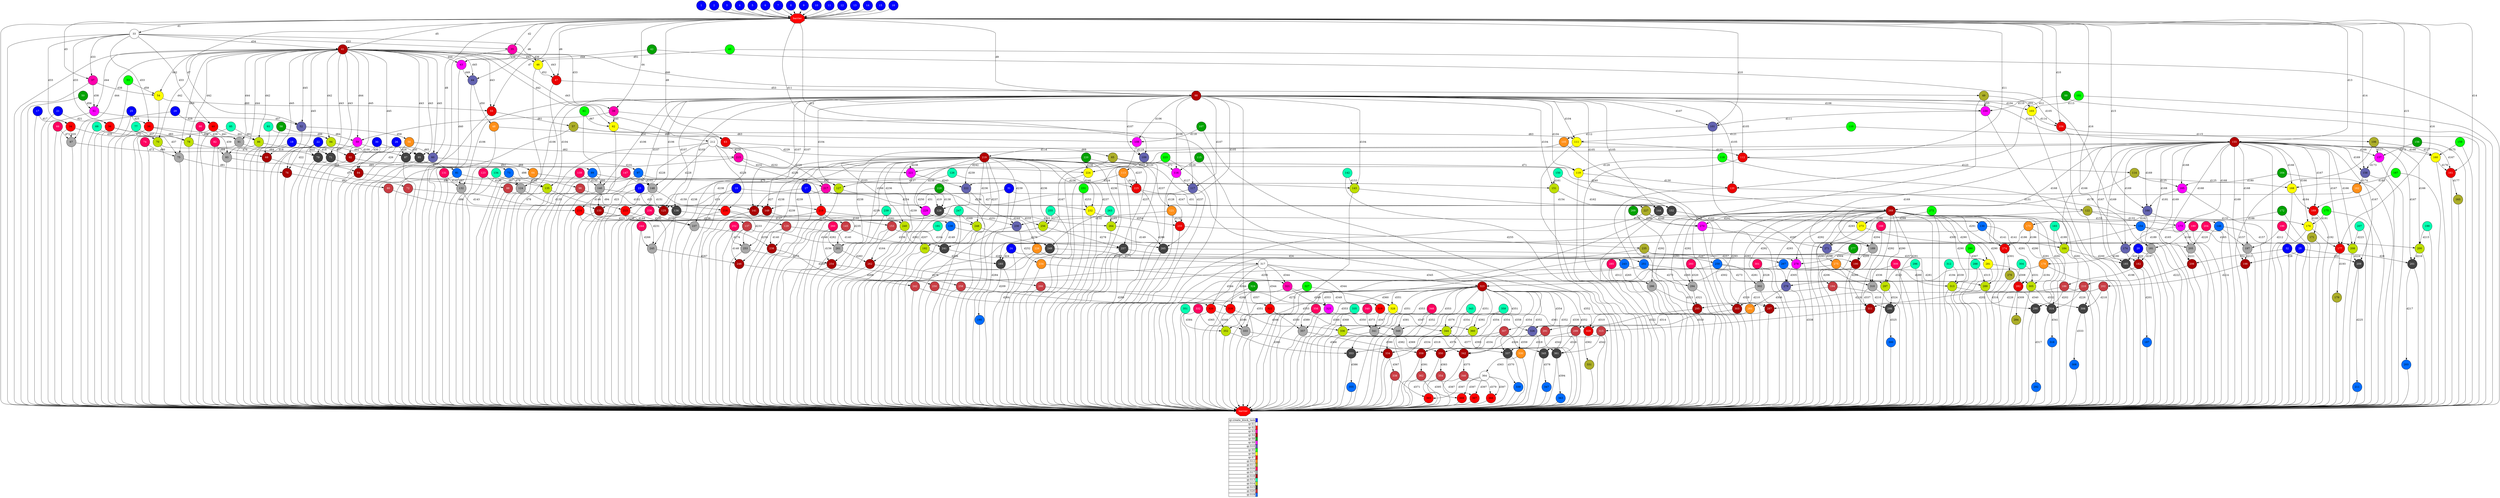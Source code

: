 digraph {
  rankdir=TB;
  labeljust="l";
  subgraph dependence_graph {
    ranksep=0.20;
    node[height=0.75];

1[shape=circle, style=filled fillcolor="#0000ff" fontcolor="#ffffff"];
2[shape=circle, style=filled fillcolor="#0000ff" fontcolor="#ffffff"];
3[shape=circle, style=filled fillcolor="#0000ff" fontcolor="#ffffff"];
4[shape=circle, style=filled fillcolor="#0000ff" fontcolor="#ffffff"];
5[shape=circle, style=filled fillcolor="#0000ff" fontcolor="#ffffff"];
6[shape=circle, style=filled fillcolor="#0000ff" fontcolor="#ffffff"];
7[shape=circle, style=filled fillcolor="#0000ff" fontcolor="#ffffff"];
8[shape=circle, style=filled fillcolor="#0000ff" fontcolor="#ffffff"];
9[shape=circle, style=filled fillcolor="#0000ff" fontcolor="#ffffff"];
10[shape=circle, style=filled fillcolor="#0000ff" fontcolor="#ffffff"];
11[shape=circle, style=filled fillcolor="#0000ff" fontcolor="#ffffff"];
12[shape=circle, style=filled fillcolor="#0000ff" fontcolor="#ffffff"];
13[shape=circle, style=filled fillcolor="#0000ff" fontcolor="#ffffff"];
14[shape=circle, style=filled fillcolor="#0000ff" fontcolor="#ffffff"];
15[shape=circle, style=filled fillcolor="#0000ff" fontcolor="#ffffff"];
16[shape=circle, style=filled fillcolor="#0000ff" fontcolor="#ffffff"];
Synchro1[label="barrier", shape=octagon, style=filled fillcolor="#ff0000" fontcolor="#FFFFFF"];
6 -> Synchro1;
5 -> Synchro1;
9 -> Synchro1;
3 -> Synchro1;
2 -> Synchro1;
1 -> Synchro1;
12 -> Synchro1;
14 -> Synchro1;
16 -> Synchro1;
7 -> Synchro1;
4 -> Synchro1;
8 -> Synchro1;
11 -> Synchro1;
13 -> Synchro1;
10 -> Synchro1;
15 -> Synchro1;
17[shape=circle, style=filled fillcolor="#0000ff" fontcolor="#ffffff"];
18[shape=circle, style=filled fillcolor="#0000ff" fontcolor="#ffffff"];
19[shape=circle, style=filled fillcolor="#0000ff" fontcolor="#ffffff"];
20[shape=circle, style=filled fillcolor="#0000ff" fontcolor="#ffffff"];
21[shape=circle, style=filled fillcolor="#0000ff" fontcolor="#ffffff"];
22[shape=circle, style=filled fillcolor="#0000ff" fontcolor="#ffffff"];
23[shape=circle, style=filled fillcolor="#0000ff" fontcolor="#ffffff"];
24[shape=circle, style=filled fillcolor="#0000ff" fontcolor="#ffffff"];
25[shape=circle, style=filled fillcolor="#0000ff" fontcolor="#ffffff"];
26[shape=circle, style=filled fillcolor="#0000ff" fontcolor="#ffffff"];
27[shape=circle, style=filled fillcolor="#0000ff" fontcolor="#ffffff"];
28[shape=circle, style=filled fillcolor="#0000ff" fontcolor="#ffffff"];
29[shape=circle, style=filled fillcolor="#0000ff" fontcolor="#ffffff"];
30[shape=circle, style=filled fillcolor="#0000ff" fontcolor="#ffffff"];
31[shape=circle, style=filled fillcolor="#0000ff" fontcolor="#ffffff"];
32[shape=circle, style=filled fillcolor="#0000ff" fontcolor="#ffffff"];
33[shape=circle, style=filled fillcolor="#ffffff" fontcolor="#000000"];
Synchro1 -> 33[ label="d1" ];
34[shape=circle, style=filled fillcolor="#ff0000" fontcolor="#000000"];
17 -> 34[ label="d17" ];
33 -> 34[ label="d33" ];
35[shape=circle, style=filled fillcolor="#ff00ae" fontcolor="#000000"];
33 -> 35[ label="d33" ];
Synchro1 -> 35[ label="d2" ];
36[shape=circle, style=filled fillcolor="#ff0000" fontcolor="#000000"];
21 -> 36[ label="d21" ];
33 -> 36[ label="d33" ];
37[shape=circle, style=filled fillcolor="#ff00ae" fontcolor="#000000"];
33 -> 37[ label="d33" ];
Synchro1 -> 37[ label="d3" ];
38[shape=circle, style=filled fillcolor="#ff0000" fontcolor="#000000"];
25 -> 38[ label="d25" ];
33 -> 38[ label="d33" ];
39[shape=circle, style=filled fillcolor="#ff00ae" fontcolor="#000000"];
33 -> 39[ label="d33" ];
Synchro1 -> 39[ label="d4" ];
40[shape=circle, style=filled fillcolor="#ff0000" fontcolor="#000000"];
29 -> 40[ label="d29" ];
33 -> 40[ label="d33" ];
41[shape=circle, style=filled fillcolor="#b30000" fontcolor="#ffffff"];
33 -> 41[ label="d34" ];
Synchro1 -> 41[ label="d5" ];
42[shape=circle, style=filled fillcolor="#00a200" fontcolor="#ffffff"];
43[shape=circle, style=filled fillcolor="#ff00ff" fontcolor="#000000"];
41 -> 43[ label="d44" ];
35 -> 43[ label="d36" ];
42 -> 43[ label="d48" ];
44[shape=circle, style=filled fillcolor="#6464b1" fontcolor="#000000"];
41 -> 44[ label="d45" ];
Synchro1 -> 44[ label="d6" ];
43 -> 44[ label="d49" ];
45[shape=circle, style=filled fillcolor="#00ff00" fontcolor="#000000"];
46[shape=circle, style=filled fillcolor="#ffff00" fontcolor="#000000"];
41 -> 46[ label="d42" ];
35 -> 46[ label="d36" ];
45 -> 46[ label="d51" ];
47[shape=circle, style=filled fillcolor="#eb0000" fontcolor="#ffffff"];
41 -> 47[ label="d43" ];
Synchro1 -> 47[ label="d6" ];
46 -> 47[ label="d52" ];
48[shape=circle, style=filled fillcolor="#ff901a" fontcolor="#ffffff"];
44 -> 48[ label="d50" ];
49[shape=circle, style=filled fillcolor="#acae29" fontcolor="#000000"];
47 -> 49[ label="d53" ];
50[shape=circle, style=filled fillcolor="#00a200" fontcolor="#ffffff"];
51[shape=circle, style=filled fillcolor="#ff00ff" fontcolor="#000000"];
41 -> 51[ label="d44" ];
37 -> 51[ label="d38" ];
50 -> 51[ label="d56" ];
52[shape=circle, style=filled fillcolor="#6464b1" fontcolor="#000000"];
41 -> 52[ label="d45" ];
Synchro1 -> 52[ label="d7" ];
51 -> 52[ label="d57" ];
53[shape=circle, style=filled fillcolor="#00ff00" fontcolor="#000000"];
54[shape=circle, style=filled fillcolor="#ffff00" fontcolor="#000000"];
41 -> 54[ label="d42" ];
37 -> 54[ label="d38" ];
53 -> 54[ label="d59" ];
55[shape=circle, style=filled fillcolor="#eb0000" fontcolor="#ffffff"];
41 -> 55[ label="d43" ];
Synchro1 -> 55[ label="d7" ];
54 -> 55[ label="d60" ];
56[shape=circle, style=filled fillcolor="#ff901a" fontcolor="#ffffff"];
52 -> 56[ label="d58" ];
57[shape=circle, style=filled fillcolor="#acae29" fontcolor="#000000"];
55 -> 57[ label="d61" ];
58[shape=circle, style=filled fillcolor="#00a200" fontcolor="#ffffff"];
59[shape=circle, style=filled fillcolor="#ff00ff" fontcolor="#000000"];
41 -> 59[ label="d44" ];
39 -> 59[ label="d40" ];
58 -> 59[ label="d64" ];
60[shape=circle, style=filled fillcolor="#6464b1" fontcolor="#000000"];
41 -> 60[ label="d45" ];
Synchro1 -> 60[ label="d8" ];
59 -> 60[ label="d65" ];
61[shape=circle, style=filled fillcolor="#00ff00" fontcolor="#000000"];
62[shape=circle, style=filled fillcolor="#ffff00" fontcolor="#000000"];
41 -> 62[ label="d42" ];
39 -> 62[ label="d40" ];
61 -> 62[ label="d67" ];
63[shape=circle, style=filled fillcolor="#eb0000" fontcolor="#ffffff"];
41 -> 63[ label="d43" ];
Synchro1 -> 63[ label="d8" ];
62 -> 63[ label="d68" ];
64[shape=circle, style=filled fillcolor="#ff901a" fontcolor="#ffffff"];
60 -> 64[ label="d66" ];
65[shape=circle, style=filled fillcolor="#acae29" fontcolor="#000000"];
63 -> 65[ label="d69" ];
66[shape=circle, style=filled fillcolor="#ff0060" fontcolor="#ffffff"];
67[shape=circle, style=filled fillcolor="#a9a9a9" fontcolor="#000000"];
34 -> 67[ label="d35" ];
41 -> 67[ label="d44" ];
66 -> 67[ label="d72" ];
68[shape=circle, style=filled fillcolor="#a90000" fontcolor="#ffffff"];
18 -> 68[ label="d18" ];
41 -> 68[ label="d45" ];
67 -> 68[ label="d73" ];
69[shape=circle, style=filled fillcolor="#02ffb1" fontcolor="#000000"];
70[shape=circle, style=filled fillcolor="#c0e000" fontcolor="#000000"];
34 -> 70[ label="d35" ];
41 -> 70[ label="d42" ];
69 -> 70[ label="d75" ];
71[shape=circle, style=filled fillcolor="#424242" fontcolor="#ffffff"];
18 -> 71[ label="d18" ];
41 -> 71[ label="d43" ];
70 -> 71[ label="d76" ];
72[shape=circle, style=filled fillcolor="#c83d44" fontcolor="#ffffff"];
68 -> 72[ label="d74" ];
73[shape=circle, style=filled fillcolor="#006dff" fontcolor="#000000"];
71 -> 73[ label="d77" ];
74[shape=circle, style=filled fillcolor="#ff0060" fontcolor="#ffffff"];
75[shape=circle, style=filled fillcolor="#a9a9a9" fontcolor="#000000"];
36 -> 75[ label="d37" ];
41 -> 75[ label="d44" ];
74 -> 75[ label="d80" ];
76[shape=circle, style=filled fillcolor="#a90000" fontcolor="#ffffff"];
22 -> 76[ label="d22" ];
41 -> 76[ label="d45" ];
75 -> 76[ label="d81" ];
77[shape=circle, style=filled fillcolor="#02ffb1" fontcolor="#000000"];
78[shape=circle, style=filled fillcolor="#c0e000" fontcolor="#000000"];
36 -> 78[ label="d37" ];
41 -> 78[ label="d42" ];
77 -> 78[ label="d83" ];
79[shape=circle, style=filled fillcolor="#424242" fontcolor="#ffffff"];
22 -> 79[ label="d22" ];
41 -> 79[ label="d43" ];
78 -> 79[ label="d84" ];
80[shape=circle, style=filled fillcolor="#c83d44" fontcolor="#ffffff"];
76 -> 80[ label="d82" ];
81[shape=circle, style=filled fillcolor="#006dff" fontcolor="#000000"];
79 -> 81[ label="d85" ];
82[shape=circle, style=filled fillcolor="#ff0060" fontcolor="#ffffff"];
83[shape=circle, style=filled fillcolor="#a9a9a9" fontcolor="#000000"];
38 -> 83[ label="d39" ];
41 -> 83[ label="d44" ];
82 -> 83[ label="d88" ];
84[shape=circle, style=filled fillcolor="#a90000" fontcolor="#ffffff"];
26 -> 84[ label="d26" ];
41 -> 84[ label="d45" ];
83 -> 84[ label="d89" ];
85[shape=circle, style=filled fillcolor="#02ffb1" fontcolor="#000000"];
86[shape=circle, style=filled fillcolor="#c0e000" fontcolor="#000000"];
38 -> 86[ label="d39" ];
41 -> 86[ label="d42" ];
85 -> 86[ label="d91" ];
87[shape=circle, style=filled fillcolor="#424242" fontcolor="#ffffff"];
26 -> 87[ label="d26" ];
41 -> 87[ label="d43" ];
86 -> 87[ label="d92" ];
88[shape=circle, style=filled fillcolor="#c83d44" fontcolor="#ffffff"];
84 -> 88[ label="d90" ];
89[shape=circle, style=filled fillcolor="#006dff" fontcolor="#000000"];
87 -> 89[ label="d93" ];
90[shape=circle, style=filled fillcolor="#ff0060" fontcolor="#ffffff"];
91[shape=circle, style=filled fillcolor="#a9a9a9" fontcolor="#000000"];
40 -> 91[ label="d41" ];
41 -> 91[ label="d44" ];
90 -> 91[ label="d96" ];
92[shape=circle, style=filled fillcolor="#a90000" fontcolor="#ffffff"];
30 -> 92[ label="d30" ];
41 -> 92[ label="d45" ];
91 -> 92[ label="d97" ];
93[shape=circle, style=filled fillcolor="#02ffb1" fontcolor="#000000"];
94[shape=circle, style=filled fillcolor="#c0e000" fontcolor="#000000"];
40 -> 94[ label="d41" ];
41 -> 94[ label="d42" ];
93 -> 94[ label="d99" ];
95[shape=circle, style=filled fillcolor="#424242" fontcolor="#ffffff"];
30 -> 95[ label="d30" ];
41 -> 95[ label="d43" ];
94 -> 95[ label="d100" ];
96[shape=circle, style=filled fillcolor="#c83d44" fontcolor="#ffffff"];
92 -> 96[ label="d98" ];
97[shape=circle, style=filled fillcolor="#006dff" fontcolor="#000000"];
95 -> 97[ label="d101" ];
98[shape=circle, style=filled fillcolor="#b30000" fontcolor="#ffffff"];
41 -> 98[ label="d46" ];
Synchro1 -> 98[ label="d9" ];
99[shape=circle, style=filled fillcolor="#00a200" fontcolor="#ffffff"];
100[shape=circle, style=filled fillcolor="#ff00ff" fontcolor="#000000"];
98 -> 100[ label="d106" ];
49 -> 100[ label="d55" ];
99 -> 100[ label="d110" ];
101[shape=circle, style=filled fillcolor="#6464b1" fontcolor="#000000"];
98 -> 101[ label="d107" ];
Synchro1 -> 101[ label="d10" ];
100 -> 101[ label="d111" ];
102[shape=circle, style=filled fillcolor="#00ff00" fontcolor="#000000"];
103[shape=circle, style=filled fillcolor="#ffff00" fontcolor="#000000"];
98 -> 103[ label="d104" ];
49 -> 103[ label="d55" ];
102 -> 103[ label="d113" ];
104[shape=circle, style=filled fillcolor="#eb0000" fontcolor="#ffffff"];
98 -> 104[ label="d105" ];
Synchro1 -> 104[ label="d10" ];
103 -> 104[ label="d114" ];
105[shape=circle, style=filled fillcolor="#ff901a" fontcolor="#ffffff"];
101 -> 105[ label="d112" ];
106[shape=circle, style=filled fillcolor="#acae29" fontcolor="#000000"];
104 -> 106[ label="d115" ];
107[shape=circle, style=filled fillcolor="#00a200" fontcolor="#ffffff"];
108[shape=circle, style=filled fillcolor="#ff00ff" fontcolor="#000000"];
98 -> 108[ label="d106" ];
57 -> 108[ label="d63" ];
107 -> 108[ label="d118" ];
109[shape=circle, style=filled fillcolor="#6464b1" fontcolor="#000000"];
98 -> 109[ label="d107" ];
Synchro1 -> 109[ label="d11" ];
108 -> 109[ label="d119" ];
110[shape=circle, style=filled fillcolor="#00ff00" fontcolor="#000000"];
111[shape=circle, style=filled fillcolor="#ffff00" fontcolor="#000000"];
98 -> 111[ label="d104" ];
57 -> 111[ label="d63" ];
110 -> 111[ label="d121" ];
112[shape=circle, style=filled fillcolor="#eb0000" fontcolor="#ffffff"];
98 -> 112[ label="d105" ];
Synchro1 -> 112[ label="d11" ];
111 -> 112[ label="d122" ];
113[shape=circle, style=filled fillcolor="#ff901a" fontcolor="#ffffff"];
109 -> 113[ label="d120" ];
114[shape=circle, style=filled fillcolor="#acae29" fontcolor="#000000"];
112 -> 114[ label="d123" ];
115[shape=circle, style=filled fillcolor="#00a200" fontcolor="#ffffff"];
116[shape=circle, style=filled fillcolor="#ff00ff" fontcolor="#000000"];
98 -> 116[ label="d106" ];
65 -> 116[ label="d71" ];
115 -> 116[ label="d126" ];
117[shape=circle, style=filled fillcolor="#6464b1" fontcolor="#000000"];
98 -> 117[ label="d107" ];
Synchro1 -> 117[ label="d12" ];
116 -> 117[ label="d127" ];
118[shape=circle, style=filled fillcolor="#00ff00" fontcolor="#000000"];
119[shape=circle, style=filled fillcolor="#ffff00" fontcolor="#000000"];
98 -> 119[ label="d104" ];
65 -> 119[ label="d71" ];
118 -> 119[ label="d129" ];
120[shape=circle, style=filled fillcolor="#eb0000" fontcolor="#ffffff"];
98 -> 120[ label="d105" ];
Synchro1 -> 120[ label="d12" ];
119 -> 120[ label="d130" ];
121[shape=circle, style=filled fillcolor="#ff901a" fontcolor="#ffffff"];
117 -> 121[ label="d128" ];
122[shape=circle, style=filled fillcolor="#acae29" fontcolor="#000000"];
120 -> 122[ label="d131" ];
123[shape=circle, style=filled fillcolor="#ff0060" fontcolor="#ffffff"];
124[shape=circle, style=filled fillcolor="#a9a9a9" fontcolor="#000000"];
73 -> 124[ label="d79" ];
98 -> 124[ label="d106" ];
123 -> 124[ label="d134" ];
125[shape=circle, style=filled fillcolor="#a90000" fontcolor="#ffffff"];
19 -> 125[ label="d19" ];
98 -> 125[ label="d107" ];
124 -> 125[ label="d135" ];
126[shape=circle, style=filled fillcolor="#02ffb1" fontcolor="#000000"];
127[shape=circle, style=filled fillcolor="#c0e000" fontcolor="#000000"];
73 -> 127[ label="d79" ];
98 -> 127[ label="d104" ];
126 -> 127[ label="d137" ];
128[shape=circle, style=filled fillcolor="#424242" fontcolor="#ffffff"];
19 -> 128[ label="d19" ];
98 -> 128[ label="d105" ];
127 -> 128[ label="d138" ];
129[shape=circle, style=filled fillcolor="#c83d44" fontcolor="#ffffff"];
125 -> 129[ label="d136" ];
130[shape=circle, style=filled fillcolor="#006dff" fontcolor="#000000"];
128 -> 130[ label="d139" ];
131[shape=circle, style=filled fillcolor="#ff0060" fontcolor="#ffffff"];
132[shape=circle, style=filled fillcolor="#a9a9a9" fontcolor="#000000"];
81 -> 132[ label="d87" ];
98 -> 132[ label="d106" ];
131 -> 132[ label="d142" ];
133[shape=circle, style=filled fillcolor="#a90000" fontcolor="#ffffff"];
23 -> 133[ label="d23" ];
98 -> 133[ label="d107" ];
132 -> 133[ label="d143" ];
134[shape=circle, style=filled fillcolor="#02ffb1" fontcolor="#000000"];
135[shape=circle, style=filled fillcolor="#c0e000" fontcolor="#000000"];
81 -> 135[ label="d87" ];
98 -> 135[ label="d104" ];
134 -> 135[ label="d145" ];
136[shape=circle, style=filled fillcolor="#424242" fontcolor="#ffffff"];
23 -> 136[ label="d23" ];
98 -> 136[ label="d105" ];
135 -> 136[ label="d146" ];
137[shape=circle, style=filled fillcolor="#c83d44" fontcolor="#ffffff"];
133 -> 137[ label="d144" ];
138[shape=circle, style=filled fillcolor="#006dff" fontcolor="#000000"];
136 -> 138[ label="d147" ];
139[shape=circle, style=filled fillcolor="#ff0060" fontcolor="#ffffff"];
140[shape=circle, style=filled fillcolor="#a9a9a9" fontcolor="#000000"];
89 -> 140[ label="d95" ];
98 -> 140[ label="d106" ];
139 -> 140[ label="d150" ];
141[shape=circle, style=filled fillcolor="#a90000" fontcolor="#ffffff"];
27 -> 141[ label="d27" ];
98 -> 141[ label="d107" ];
140 -> 141[ label="d151" ];
142[shape=circle, style=filled fillcolor="#02ffb1" fontcolor="#000000"];
143[shape=circle, style=filled fillcolor="#c0e000" fontcolor="#000000"];
89 -> 143[ label="d95" ];
98 -> 143[ label="d104" ];
142 -> 143[ label="d153" ];
144[shape=circle, style=filled fillcolor="#424242" fontcolor="#ffffff"];
27 -> 144[ label="d27" ];
98 -> 144[ label="d105" ];
143 -> 144[ label="d154" ];
145[shape=circle, style=filled fillcolor="#c83d44" fontcolor="#ffffff"];
141 -> 145[ label="d152" ];
146[shape=circle, style=filled fillcolor="#006dff" fontcolor="#000000"];
144 -> 146[ label="d155" ];
147[shape=circle, style=filled fillcolor="#ff0060" fontcolor="#ffffff"];
148[shape=circle, style=filled fillcolor="#a9a9a9" fontcolor="#000000"];
97 -> 148[ label="d103" ];
98 -> 148[ label="d106" ];
147 -> 148[ label="d158" ];
149[shape=circle, style=filled fillcolor="#a90000" fontcolor="#ffffff"];
31 -> 149[ label="d31" ];
98 -> 149[ label="d107" ];
148 -> 149[ label="d159" ];
150[shape=circle, style=filled fillcolor="#02ffb1" fontcolor="#000000"];
151[shape=circle, style=filled fillcolor="#c0e000" fontcolor="#000000"];
97 -> 151[ label="d103" ];
98 -> 151[ label="d104" ];
150 -> 151[ label="d161" ];
152[shape=circle, style=filled fillcolor="#424242" fontcolor="#ffffff"];
31 -> 152[ label="d31" ];
98 -> 152[ label="d105" ];
151 -> 152[ label="d162" ];
153[shape=circle, style=filled fillcolor="#c83d44" fontcolor="#ffffff"];
149 -> 153[ label="d160" ];
154[shape=circle, style=filled fillcolor="#006dff" fontcolor="#000000"];
152 -> 154[ label="d163" ];
155[shape=circle, style=filled fillcolor="#b30000" fontcolor="#ffffff"];
98 -> 155[ label="d108" ];
Synchro1 -> 155[ label="d13" ];
156[shape=circle, style=filled fillcolor="#00a200" fontcolor="#ffffff"];
157[shape=circle, style=filled fillcolor="#ff00ff" fontcolor="#000000"];
155 -> 157[ label="d168" ];
106 -> 157[ label="d117" ];
156 -> 157[ label="d172" ];
158[shape=circle, style=filled fillcolor="#6464b1" fontcolor="#000000"];
155 -> 158[ label="d169" ];
Synchro1 -> 158[ label="d14" ];
157 -> 158[ label="d173" ];
159[shape=circle, style=filled fillcolor="#00ff00" fontcolor="#000000"];
160[shape=circle, style=filled fillcolor="#ffff00" fontcolor="#000000"];
155 -> 160[ label="d166" ];
106 -> 160[ label="d117" ];
159 -> 160[ label="d175" ];
161[shape=circle, style=filled fillcolor="#eb0000" fontcolor="#ffffff"];
155 -> 161[ label="d167" ];
Synchro1 -> 161[ label="d14" ];
160 -> 161[ label="d176" ];
162[shape=circle, style=filled fillcolor="#ff901a" fontcolor="#ffffff"];
158 -> 162[ label="d174" ];
163[shape=circle, style=filled fillcolor="#acae29" fontcolor="#000000"];
161 -> 163[ label="d177" ];
164[shape=circle, style=filled fillcolor="#00a200" fontcolor="#ffffff"];
165[shape=circle, style=filled fillcolor="#ff00ff" fontcolor="#000000"];
155 -> 165[ label="d168" ];
114 -> 165[ label="d125" ];
164 -> 165[ label="d180" ];
166[shape=circle, style=filled fillcolor="#6464b1" fontcolor="#000000"];
155 -> 166[ label="d169" ];
Synchro1 -> 166[ label="d15" ];
165 -> 166[ label="d181" ];
167[shape=circle, style=filled fillcolor="#00ff00" fontcolor="#000000"];
168[shape=circle, style=filled fillcolor="#ffff00" fontcolor="#000000"];
155 -> 168[ label="d166" ];
114 -> 168[ label="d125" ];
167 -> 168[ label="d183" ];
169[shape=circle, style=filled fillcolor="#eb0000" fontcolor="#ffffff"];
155 -> 169[ label="d167" ];
Synchro1 -> 169[ label="d15" ];
168 -> 169[ label="d184" ];
170[shape=circle, style=filled fillcolor="#ff901a" fontcolor="#ffffff"];
166 -> 170[ label="d182" ];
171[shape=circle, style=filled fillcolor="#acae29" fontcolor="#000000"];
169 -> 171[ label="d185" ];
172[shape=circle, style=filled fillcolor="#00a200" fontcolor="#ffffff"];
173[shape=circle, style=filled fillcolor="#ff00ff" fontcolor="#000000"];
155 -> 173[ label="d168" ];
122 -> 173[ label="d133" ];
172 -> 173[ label="d188" ];
174[shape=circle, style=filled fillcolor="#6464b1" fontcolor="#000000"];
155 -> 174[ label="d169" ];
Synchro1 -> 174[ label="d16" ];
173 -> 174[ label="d189" ];
175[shape=circle, style=filled fillcolor="#00ff00" fontcolor="#000000"];
176[shape=circle, style=filled fillcolor="#ffff00" fontcolor="#000000"];
155 -> 176[ label="d166" ];
122 -> 176[ label="d133" ];
175 -> 176[ label="d191" ];
177[shape=circle, style=filled fillcolor="#eb0000" fontcolor="#ffffff"];
155 -> 177[ label="d167" ];
Synchro1 -> 177[ label="d16" ];
176 -> 177[ label="d192" ];
178[shape=circle, style=filled fillcolor="#ff901a" fontcolor="#ffffff"];
174 -> 178[ label="d190" ];
179[shape=circle, style=filled fillcolor="#acae29" fontcolor="#000000"];
177 -> 179[ label="d193" ];
180[shape=circle, style=filled fillcolor="#ff0060" fontcolor="#ffffff"];
181[shape=circle, style=filled fillcolor="#a9a9a9" fontcolor="#000000"];
130 -> 181[ label="d141" ];
155 -> 181[ label="d168" ];
180 -> 181[ label="d196" ];
182[shape=circle, style=filled fillcolor="#a90000" fontcolor="#ffffff"];
20 -> 182[ label="d20" ];
155 -> 182[ label="d169" ];
181 -> 182[ label="d197" ];
183[shape=circle, style=filled fillcolor="#02ffb1" fontcolor="#000000"];
184[shape=circle, style=filled fillcolor="#c0e000" fontcolor="#000000"];
130 -> 184[ label="d141" ];
155 -> 184[ label="d166" ];
183 -> 184[ label="d199" ];
185[shape=circle, style=filled fillcolor="#424242" fontcolor="#ffffff"];
20 -> 185[ label="d20" ];
155 -> 185[ label="d167" ];
184 -> 185[ label="d200" ];
186[shape=circle, style=filled fillcolor="#c83d44" fontcolor="#ffffff"];
182 -> 186[ label="d198" ];
187[shape=circle, style=filled fillcolor="#006dff" fontcolor="#000000"];
185 -> 187[ label="d201" ];
188[shape=circle, style=filled fillcolor="#ff0060" fontcolor="#ffffff"];
189[shape=circle, style=filled fillcolor="#a9a9a9" fontcolor="#000000"];
138 -> 189[ label="d149" ];
155 -> 189[ label="d168" ];
188 -> 189[ label="d204" ];
190[shape=circle, style=filled fillcolor="#a90000" fontcolor="#ffffff"];
24 -> 190[ label="d24" ];
155 -> 190[ label="d169" ];
189 -> 190[ label="d205" ];
191[shape=circle, style=filled fillcolor="#02ffb1" fontcolor="#000000"];
192[shape=circle, style=filled fillcolor="#c0e000" fontcolor="#000000"];
138 -> 192[ label="d149" ];
155 -> 192[ label="d166" ];
191 -> 192[ label="d207" ];
193[shape=circle, style=filled fillcolor="#424242" fontcolor="#ffffff"];
24 -> 193[ label="d24" ];
155 -> 193[ label="d167" ];
192 -> 193[ label="d208" ];
194[shape=circle, style=filled fillcolor="#c83d44" fontcolor="#ffffff"];
190 -> 194[ label="d206" ];
195[shape=circle, style=filled fillcolor="#006dff" fontcolor="#000000"];
193 -> 195[ label="d209" ];
196[shape=circle, style=filled fillcolor="#ff0060" fontcolor="#ffffff"];
197[shape=circle, style=filled fillcolor="#a9a9a9" fontcolor="#000000"];
146 -> 197[ label="d157" ];
155 -> 197[ label="d168" ];
196 -> 197[ label="d212" ];
198[shape=circle, style=filled fillcolor="#a90000" fontcolor="#ffffff"];
28 -> 198[ label="d28" ];
155 -> 198[ label="d169" ];
197 -> 198[ label="d213" ];
199[shape=circle, style=filled fillcolor="#02ffb1" fontcolor="#000000"];
200[shape=circle, style=filled fillcolor="#c0e000" fontcolor="#000000"];
146 -> 200[ label="d157" ];
155 -> 200[ label="d166" ];
199 -> 200[ label="d215" ];
201[shape=circle, style=filled fillcolor="#424242" fontcolor="#ffffff"];
28 -> 201[ label="d28" ];
155 -> 201[ label="d167" ];
200 -> 201[ label="d216" ];
202[shape=circle, style=filled fillcolor="#c83d44" fontcolor="#ffffff"];
198 -> 202[ label="d214" ];
203[shape=circle, style=filled fillcolor="#006dff" fontcolor="#000000"];
201 -> 203[ label="d217" ];
204[shape=circle, style=filled fillcolor="#ff0060" fontcolor="#ffffff"];
205[shape=circle, style=filled fillcolor="#a9a9a9" fontcolor="#000000"];
154 -> 205[ label="d165" ];
155 -> 205[ label="d168" ];
204 -> 205[ label="d220" ];
206[shape=circle, style=filled fillcolor="#a90000" fontcolor="#ffffff"];
32 -> 206[ label="d32" ];
155 -> 206[ label="d169" ];
205 -> 206[ label="d221" ];
207[shape=circle, style=filled fillcolor="#02ffb1" fontcolor="#000000"];
208[shape=circle, style=filled fillcolor="#c0e000" fontcolor="#000000"];
154 -> 208[ label="d165" ];
155 -> 208[ label="d166" ];
207 -> 208[ label="d223" ];
209[shape=circle, style=filled fillcolor="#424242" fontcolor="#ffffff"];
32 -> 209[ label="d32" ];
155 -> 209[ label="d167" ];
208 -> 209[ label="d224" ];
210[shape=circle, style=filled fillcolor="#c83d44" fontcolor="#ffffff"];
206 -> 210[ label="d222" ];
211[shape=circle, style=filled fillcolor="#006dff" fontcolor="#000000"];
209 -> 211[ label="d225" ];
212[shape=circle, style=filled fillcolor="#ffffff" fontcolor="#000000"];
48 -> 212[ label="d54" ];
213[shape=circle, style=filled fillcolor="#ff0000" fontcolor="#000000"];
72 -> 213[ label="d78" ];
212 -> 213[ label="d228" ];
214[shape=circle, style=filled fillcolor="#ff0000" fontcolor="#000000"];
80 -> 214[ label="d86" ];
212 -> 214[ label="d228" ];
215[shape=circle, style=filled fillcolor="#ff00ae" fontcolor="#000000"];
212 -> 215[ label="d228" ];
56 -> 215[ label="d62" ];
216[shape=circle, style=filled fillcolor="#ff0000" fontcolor="#000000"];
88 -> 216[ label="d94" ];
212 -> 216[ label="d228" ];
217[shape=circle, style=filled fillcolor="#ff00ae" fontcolor="#000000"];
212 -> 217[ label="d228" ];
64 -> 217[ label="d70" ];
218[shape=circle, style=filled fillcolor="#ff0000" fontcolor="#000000"];
96 -> 218[ label="d102" ];
212 -> 218[ label="d228" ];
219[shape=circle, style=filled fillcolor="#b30000" fontcolor="#ffffff"];
212 -> 219[ label="d229" ];
105 -> 219[ label="d116" ];
220[shape=circle, style=filled fillcolor="#00a200" fontcolor="#ffffff"];
221[shape=circle, style=filled fillcolor="#ff00ff" fontcolor="#000000"];
219 -> 221[ label="d238" ];
215 -> 221[ label="d232" ];
220 -> 221[ label="d242" ];
222[shape=circle, style=filled fillcolor="#6464b1" fontcolor="#000000"];
219 -> 222[ label="d239" ];
113 -> 222[ label="d124" ];
221 -> 222[ label="d243" ];
223[shape=circle, style=filled fillcolor="#00ff00" fontcolor="#000000"];
224[shape=circle, style=filled fillcolor="#ffff00" fontcolor="#000000"];
219 -> 224[ label="d236" ];
215 -> 224[ label="d232" ];
223 -> 224[ label="d245" ];
225[shape=circle, style=filled fillcolor="#eb0000" fontcolor="#ffffff"];
219 -> 225[ label="d237" ];
113 -> 225[ label="d124" ];
224 -> 225[ label="d246" ];
226[shape=circle, style=filled fillcolor="#ff901a" fontcolor="#ffffff"];
222 -> 226[ label="d244" ];
227[shape=circle, style=filled fillcolor="#acae29" fontcolor="#000000"];
225 -> 227[ label="d247" ];
228[shape=circle, style=filled fillcolor="#00a200" fontcolor="#ffffff"];
229[shape=circle, style=filled fillcolor="#ff00ff" fontcolor="#000000"];
219 -> 229[ label="d238" ];
217 -> 229[ label="d234" ];
228 -> 229[ label="d250" ];
230[shape=circle, style=filled fillcolor="#6464b1" fontcolor="#000000"];
219 -> 230[ label="d239" ];
121 -> 230[ label="d132" ];
229 -> 230[ label="d251" ];
231[shape=circle, style=filled fillcolor="#00ff00" fontcolor="#000000"];
232[shape=circle, style=filled fillcolor="#ffff00" fontcolor="#000000"];
219 -> 232[ label="d236" ];
217 -> 232[ label="d234" ];
231 -> 232[ label="d253" ];
233[shape=circle, style=filled fillcolor="#eb0000" fontcolor="#ffffff"];
219 -> 233[ label="d237" ];
121 -> 233[ label="d132" ];
232 -> 233[ label="d254" ];
234[shape=circle, style=filled fillcolor="#ff901a" fontcolor="#ffffff"];
230 -> 234[ label="d252" ];
235[shape=circle, style=filled fillcolor="#acae29" fontcolor="#000000"];
233 -> 235[ label="d255" ];
236[shape=circle, style=filled fillcolor="#ff0060" fontcolor="#ffffff"];
237[shape=circle, style=filled fillcolor="#a9a9a9" fontcolor="#000000"];
213 -> 237[ label="d230" ];
219 -> 237[ label="d238" ];
236 -> 237[ label="d258" ];
238[shape=circle, style=filled fillcolor="#a90000" fontcolor="#ffffff"];
129 -> 238[ label="d140" ];
219 -> 238[ label="d239" ];
237 -> 238[ label="d259" ];
239[shape=circle, style=filled fillcolor="#02ffb1" fontcolor="#000000"];
240[shape=circle, style=filled fillcolor="#c0e000" fontcolor="#000000"];
213 -> 240[ label="d230" ];
219 -> 240[ label="d236" ];
239 -> 240[ label="d261" ];
241[shape=circle, style=filled fillcolor="#424242" fontcolor="#ffffff"];
129 -> 241[ label="d140" ];
219 -> 241[ label="d237" ];
240 -> 241[ label="d262" ];
242[shape=circle, style=filled fillcolor="#c83d44" fontcolor="#ffffff"];
238 -> 242[ label="d260" ];
243[shape=circle, style=filled fillcolor="#006dff" fontcolor="#000000"];
241 -> 243[ label="d263" ];
244[shape=circle, style=filled fillcolor="#ff0060" fontcolor="#ffffff"];
245[shape=circle, style=filled fillcolor="#a9a9a9" fontcolor="#000000"];
214 -> 245[ label="d231" ];
219 -> 245[ label="d238" ];
244 -> 245[ label="d266" ];
246[shape=circle, style=filled fillcolor="#a90000" fontcolor="#ffffff"];
137 -> 246[ label="d148" ];
219 -> 246[ label="d239" ];
245 -> 246[ label="d267" ];
247[shape=circle, style=filled fillcolor="#02ffb1" fontcolor="#000000"];
248[shape=circle, style=filled fillcolor="#c0e000" fontcolor="#000000"];
214 -> 248[ label="d231" ];
219 -> 248[ label="d236" ];
247 -> 248[ label="d269" ];
249[shape=circle, style=filled fillcolor="#424242" fontcolor="#ffffff"];
137 -> 249[ label="d148" ];
219 -> 249[ label="d237" ];
248 -> 249[ label="d270" ];
250[shape=circle, style=filled fillcolor="#c83d44" fontcolor="#ffffff"];
246 -> 250[ label="d268" ];
251[shape=circle, style=filled fillcolor="#006dff" fontcolor="#000000"];
249 -> 251[ label="d271" ];
252[shape=circle, style=filled fillcolor="#ff0060" fontcolor="#ffffff"];
253[shape=circle, style=filled fillcolor="#a9a9a9" fontcolor="#000000"];
216 -> 253[ label="d233" ];
219 -> 253[ label="d238" ];
252 -> 253[ label="d274" ];
254[shape=circle, style=filled fillcolor="#a90000" fontcolor="#ffffff"];
145 -> 254[ label="d156" ];
219 -> 254[ label="d239" ];
253 -> 254[ label="d275" ];
255[shape=circle, style=filled fillcolor="#02ffb1" fontcolor="#000000"];
256[shape=circle, style=filled fillcolor="#c0e000" fontcolor="#000000"];
216 -> 256[ label="d233" ];
219 -> 256[ label="d236" ];
255 -> 256[ label="d277" ];
257[shape=circle, style=filled fillcolor="#424242" fontcolor="#ffffff"];
145 -> 257[ label="d156" ];
219 -> 257[ label="d237" ];
256 -> 257[ label="d278" ];
258[shape=circle, style=filled fillcolor="#c83d44" fontcolor="#ffffff"];
254 -> 258[ label="d276" ];
259[shape=circle, style=filled fillcolor="#006dff" fontcolor="#000000"];
257 -> 259[ label="d279" ];
260[shape=circle, style=filled fillcolor="#ff0060" fontcolor="#ffffff"];
261[shape=circle, style=filled fillcolor="#a9a9a9" fontcolor="#000000"];
218 -> 261[ label="d235" ];
219 -> 261[ label="d238" ];
260 -> 261[ label="d282" ];
262[shape=circle, style=filled fillcolor="#a90000" fontcolor="#ffffff"];
153 -> 262[ label="d164" ];
219 -> 262[ label="d239" ];
261 -> 262[ label="d283" ];
263[shape=circle, style=filled fillcolor="#02ffb1" fontcolor="#000000"];
264[shape=circle, style=filled fillcolor="#c0e000" fontcolor="#000000"];
218 -> 264[ label="d235" ];
219 -> 264[ label="d236" ];
263 -> 264[ label="d285" ];
265[shape=circle, style=filled fillcolor="#424242" fontcolor="#ffffff"];
153 -> 265[ label="d164" ];
219 -> 265[ label="d237" ];
264 -> 265[ label="d286" ];
266[shape=circle, style=filled fillcolor="#c83d44" fontcolor="#ffffff"];
262 -> 266[ label="d284" ];
267[shape=circle, style=filled fillcolor="#006dff" fontcolor="#000000"];
265 -> 267[ label="d287" ];
268[shape=circle, style=filled fillcolor="#b30000" fontcolor="#ffffff"];
219 -> 268[ label="d240" ];
162 -> 268[ label="d178" ];
269[shape=circle, style=filled fillcolor="#00a200" fontcolor="#ffffff"];
270[shape=circle, style=filled fillcolor="#ff00ff" fontcolor="#000000"];
268 -> 270[ label="d292" ];
227 -> 270[ label="d249" ];
269 -> 270[ label="d296" ];
271[shape=circle, style=filled fillcolor="#6464b1" fontcolor="#000000"];
268 -> 271[ label="d293" ];
170 -> 271[ label="d186" ];
270 -> 271[ label="d297" ];
272[shape=circle, style=filled fillcolor="#00ff00" fontcolor="#000000"];
273[shape=circle, style=filled fillcolor="#ffff00" fontcolor="#000000"];
268 -> 273[ label="d290" ];
227 -> 273[ label="d249" ];
272 -> 273[ label="d299" ];
274[shape=circle, style=filled fillcolor="#eb0000" fontcolor="#ffffff"];
268 -> 274[ label="d291" ];
170 -> 274[ label="d186" ];
273 -> 274[ label="d300" ];
275[shape=circle, style=filled fillcolor="#ff901a" fontcolor="#ffffff"];
271 -> 275[ label="d298" ];
276[shape=circle, style=filled fillcolor="#acae29" fontcolor="#000000"];
274 -> 276[ label="d301" ];
277[shape=circle, style=filled fillcolor="#00a200" fontcolor="#ffffff"];
278[shape=circle, style=filled fillcolor="#ff00ff" fontcolor="#000000"];
268 -> 278[ label="d292" ];
235 -> 278[ label="d257" ];
277 -> 278[ label="d304" ];
279[shape=circle, style=filled fillcolor="#6464b1" fontcolor="#000000"];
268 -> 279[ label="d293" ];
178 -> 279[ label="d194" ];
278 -> 279[ label="d305" ];
280[shape=circle, style=filled fillcolor="#00ff00" fontcolor="#000000"];
281[shape=circle, style=filled fillcolor="#ffff00" fontcolor="#000000"];
268 -> 281[ label="d290" ];
235 -> 281[ label="d257" ];
280 -> 281[ label="d307" ];
282[shape=circle, style=filled fillcolor="#eb0000" fontcolor="#ffffff"];
268 -> 282[ label="d291" ];
178 -> 282[ label="d194" ];
281 -> 282[ label="d308" ];
283[shape=circle, style=filled fillcolor="#ff901a" fontcolor="#ffffff"];
279 -> 283[ label="d306" ];
284[shape=circle, style=filled fillcolor="#acae29" fontcolor="#000000"];
282 -> 284[ label="d309" ];
285[shape=circle, style=filled fillcolor="#ff0060" fontcolor="#ffffff"];
286[shape=circle, style=filled fillcolor="#a9a9a9" fontcolor="#000000"];
243 -> 286[ label="d265" ];
268 -> 286[ label="d292" ];
285 -> 286[ label="d312" ];
287[shape=circle, style=filled fillcolor="#a90000" fontcolor="#ffffff"];
186 -> 287[ label="d202" ];
268 -> 287[ label="d293" ];
286 -> 287[ label="d313" ];
288[shape=circle, style=filled fillcolor="#02ffb1" fontcolor="#000000"];
289[shape=circle, style=filled fillcolor="#c0e000" fontcolor="#000000"];
243 -> 289[ label="d265" ];
268 -> 289[ label="d290" ];
288 -> 289[ label="d315" ];
290[shape=circle, style=filled fillcolor="#424242" fontcolor="#ffffff"];
186 -> 290[ label="d202" ];
268 -> 290[ label="d291" ];
289 -> 290[ label="d316" ];
291[shape=circle, style=filled fillcolor="#c83d44" fontcolor="#ffffff"];
287 -> 291[ label="d314" ];
292[shape=circle, style=filled fillcolor="#006dff" fontcolor="#000000"];
290 -> 292[ label="d317" ];
293[shape=circle, style=filled fillcolor="#ff0060" fontcolor="#ffffff"];
294[shape=circle, style=filled fillcolor="#a9a9a9" fontcolor="#000000"];
251 -> 294[ label="d273" ];
268 -> 294[ label="d292" ];
293 -> 294[ label="d320" ];
295[shape=circle, style=filled fillcolor="#a90000" fontcolor="#ffffff"];
194 -> 295[ label="d210" ];
268 -> 295[ label="d293" ];
294 -> 295[ label="d321" ];
296[shape=circle, style=filled fillcolor="#02ffb1" fontcolor="#000000"];
297[shape=circle, style=filled fillcolor="#c0e000" fontcolor="#000000"];
251 -> 297[ label="d273" ];
268 -> 297[ label="d290" ];
296 -> 297[ label="d323" ];
298[shape=circle, style=filled fillcolor="#424242" fontcolor="#ffffff"];
194 -> 298[ label="d210" ];
268 -> 298[ label="d291" ];
297 -> 298[ label="d324" ];
299[shape=circle, style=filled fillcolor="#c83d44" fontcolor="#ffffff"];
295 -> 299[ label="d322" ];
300[shape=circle, style=filled fillcolor="#006dff" fontcolor="#000000"];
298 -> 300[ label="d325" ];
301[shape=circle, style=filled fillcolor="#ff0060" fontcolor="#ffffff"];
302[shape=circle, style=filled fillcolor="#a9a9a9" fontcolor="#000000"];
259 -> 302[ label="d281" ];
268 -> 302[ label="d292" ];
301 -> 302[ label="d328" ];
303[shape=circle, style=filled fillcolor="#a90000" fontcolor="#ffffff"];
202 -> 303[ label="d218" ];
268 -> 303[ label="d293" ];
302 -> 303[ label="d329" ];
304[shape=circle, style=filled fillcolor="#02ffb1" fontcolor="#000000"];
305[shape=circle, style=filled fillcolor="#c0e000" fontcolor="#000000"];
259 -> 305[ label="d281" ];
268 -> 305[ label="d290" ];
304 -> 305[ label="d331" ];
306[shape=circle, style=filled fillcolor="#424242" fontcolor="#ffffff"];
202 -> 306[ label="d218" ];
268 -> 306[ label="d291" ];
305 -> 306[ label="d332" ];
307[shape=circle, style=filled fillcolor="#c83d44" fontcolor="#ffffff"];
303 -> 307[ label="d330" ];
308[shape=circle, style=filled fillcolor="#006dff" fontcolor="#000000"];
306 -> 308[ label="d333" ];
309[shape=circle, style=filled fillcolor="#ff0060" fontcolor="#ffffff"];
310[shape=circle, style=filled fillcolor="#a9a9a9" fontcolor="#000000"];
267 -> 310[ label="d289" ];
268 -> 310[ label="d292" ];
309 -> 310[ label="d336" ];
311[shape=circle, style=filled fillcolor="#a90000" fontcolor="#ffffff"];
210 -> 311[ label="d226" ];
268 -> 311[ label="d293" ];
310 -> 311[ label="d337" ];
312[shape=circle, style=filled fillcolor="#02ffb1" fontcolor="#000000"];
313[shape=circle, style=filled fillcolor="#c0e000" fontcolor="#000000"];
267 -> 313[ label="d289" ];
268 -> 313[ label="d290" ];
312 -> 313[ label="d339" ];
314[shape=circle, style=filled fillcolor="#424242" fontcolor="#ffffff"];
210 -> 314[ label="d226" ];
268 -> 314[ label="d291" ];
313 -> 314[ label="d340" ];
315[shape=circle, style=filled fillcolor="#c83d44" fontcolor="#ffffff"];
311 -> 315[ label="d338" ];
316[shape=circle, style=filled fillcolor="#006dff" fontcolor="#000000"];
314 -> 316[ label="d341" ];
317[shape=circle, style=filled fillcolor="#ffffff" fontcolor="#000000"];
226 -> 317[ label="d248" ];
318[shape=circle, style=filled fillcolor="#ff0000" fontcolor="#000000"];
242 -> 318[ label="d264" ];
317 -> 318[ label="d344" ];
319[shape=circle, style=filled fillcolor="#ff0000" fontcolor="#000000"];
250 -> 319[ label="d272" ];
317 -> 319[ label="d344" ];
320[shape=circle, style=filled fillcolor="#ff0000" fontcolor="#000000"];
258 -> 320[ label="d280" ];
317 -> 320[ label="d344" ];
321[shape=circle, style=filled fillcolor="#ff00ae" fontcolor="#000000"];
317 -> 321[ label="d344" ];
234 -> 321[ label="d256" ];
322[shape=circle, style=filled fillcolor="#ff0000" fontcolor="#000000"];
266 -> 322[ label="d288" ];
317 -> 322[ label="d344" ];
323[shape=circle, style=filled fillcolor="#b30000" fontcolor="#ffffff"];
317 -> 323[ label="d345" ];
275 -> 323[ label="d302" ];
324[shape=circle, style=filled fillcolor="#00a200" fontcolor="#ffffff"];
325[shape=circle, style=filled fillcolor="#ff00ff" fontcolor="#000000"];
323 -> 325[ label="d353" ];
321 -> 325[ label="d349" ];
324 -> 325[ label="d357" ];
326[shape=circle, style=filled fillcolor="#6464b1" fontcolor="#000000"];
323 -> 326[ label="d354" ];
283 -> 326[ label="d310" ];
325 -> 326[ label="d358" ];
327[shape=circle, style=filled fillcolor="#00ff00" fontcolor="#000000"];
328[shape=circle, style=filled fillcolor="#ffff00" fontcolor="#000000"];
323 -> 328[ label="d351" ];
321 -> 328[ label="d349" ];
327 -> 328[ label="d360" ];
329[shape=circle, style=filled fillcolor="#eb0000" fontcolor="#ffffff"];
323 -> 329[ label="d352" ];
283 -> 329[ label="d310" ];
328 -> 329[ label="d361" ];
330[shape=circle, style=filled fillcolor="#ff901a" fontcolor="#ffffff"];
326 -> 330[ label="d359" ];
331[shape=circle, style=filled fillcolor="#acae29" fontcolor="#000000"];
329 -> 331[ label="d362" ];
332[shape=circle, style=filled fillcolor="#ff0060" fontcolor="#ffffff"];
333[shape=circle, style=filled fillcolor="#a9a9a9" fontcolor="#000000"];
318 -> 333[ label="d346" ];
323 -> 333[ label="d353" ];
332 -> 333[ label="d365" ];
334[shape=circle, style=filled fillcolor="#a90000" fontcolor="#ffffff"];
291 -> 334[ label="d318" ];
323 -> 334[ label="d354" ];
333 -> 334[ label="d366" ];
335[shape=circle, style=filled fillcolor="#02ffb1" fontcolor="#000000"];
336[shape=circle, style=filled fillcolor="#c0e000" fontcolor="#000000"];
318 -> 336[ label="d346" ];
323 -> 336[ label="d351" ];
335 -> 336[ label="d368" ];
337[shape=circle, style=filled fillcolor="#424242" fontcolor="#ffffff"];
291 -> 337[ label="d318" ];
323 -> 337[ label="d352" ];
336 -> 337[ label="d369" ];
338[shape=circle, style=filled fillcolor="#c83d44" fontcolor="#ffffff"];
334 -> 338[ label="d367" ];
339[shape=circle, style=filled fillcolor="#006dff" fontcolor="#000000"];
337 -> 339[ label="d370" ];
340[shape=circle, style=filled fillcolor="#ff0060" fontcolor="#ffffff"];
341[shape=circle, style=filled fillcolor="#a9a9a9" fontcolor="#000000"];
319 -> 341[ label="d347" ];
323 -> 341[ label="d353" ];
340 -> 341[ label="d373" ];
342[shape=circle, style=filled fillcolor="#a90000" fontcolor="#ffffff"];
299 -> 342[ label="d326" ];
323 -> 342[ label="d354" ];
341 -> 342[ label="d374" ];
343[shape=circle, style=filled fillcolor="#02ffb1" fontcolor="#000000"];
344[shape=circle, style=filled fillcolor="#c0e000" fontcolor="#000000"];
319 -> 344[ label="d347" ];
323 -> 344[ label="d351" ];
343 -> 344[ label="d376" ];
345[shape=circle, style=filled fillcolor="#424242" fontcolor="#ffffff"];
299 -> 345[ label="d326" ];
323 -> 345[ label="d352" ];
344 -> 345[ label="d377" ];
346[shape=circle, style=filled fillcolor="#c83d44" fontcolor="#ffffff"];
342 -> 346[ label="d375" ];
347[shape=circle, style=filled fillcolor="#006dff" fontcolor="#000000"];
345 -> 347[ label="d378" ];
348[shape=circle, style=filled fillcolor="#ff0060" fontcolor="#ffffff"];
349[shape=circle, style=filled fillcolor="#a9a9a9" fontcolor="#000000"];
320 -> 349[ label="d348" ];
323 -> 349[ label="d353" ];
348 -> 349[ label="d381" ];
350[shape=circle, style=filled fillcolor="#a90000" fontcolor="#ffffff"];
307 -> 350[ label="d334" ];
323 -> 350[ label="d354" ];
349 -> 350[ label="d382" ];
351[shape=circle, style=filled fillcolor="#02ffb1" fontcolor="#000000"];
352[shape=circle, style=filled fillcolor="#c0e000" fontcolor="#000000"];
320 -> 352[ label="d348" ];
323 -> 352[ label="d351" ];
351 -> 352[ label="d384" ];
353[shape=circle, style=filled fillcolor="#424242" fontcolor="#ffffff"];
307 -> 353[ label="d334" ];
323 -> 353[ label="d352" ];
352 -> 353[ label="d385" ];
354[shape=circle, style=filled fillcolor="#c83d44" fontcolor="#ffffff"];
350 -> 354[ label="d383" ];
355[shape=circle, style=filled fillcolor="#006dff" fontcolor="#000000"];
353 -> 355[ label="d386" ];
356[shape=circle, style=filled fillcolor="#ff0060" fontcolor="#ffffff"];
357[shape=circle, style=filled fillcolor="#a9a9a9" fontcolor="#000000"];
322 -> 357[ label="d350" ];
323 -> 357[ label="d353" ];
356 -> 357[ label="d389" ];
358[shape=circle, style=filled fillcolor="#a90000" fontcolor="#ffffff"];
315 -> 358[ label="d342" ];
323 -> 358[ label="d354" ];
357 -> 358[ label="d390" ];
359[shape=circle, style=filled fillcolor="#02ffb1" fontcolor="#000000"];
360[shape=circle, style=filled fillcolor="#c0e000" fontcolor="#000000"];
322 -> 360[ label="d350" ];
323 -> 360[ label="d351" ];
359 -> 360[ label="d392" ];
361[shape=circle, style=filled fillcolor="#424242" fontcolor="#ffffff"];
315 -> 361[ label="d342" ];
323 -> 361[ label="d352" ];
360 -> 361[ label="d393" ];
362[shape=circle, style=filled fillcolor="#c83d44" fontcolor="#ffffff"];
358 -> 362[ label="d391" ];
363[shape=circle, style=filled fillcolor="#006dff" fontcolor="#000000"];
361 -> 363[ label="d394" ];
364[shape=circle, style=filled fillcolor="#ffffff" fontcolor="#000000"];
330 -> 364[ label="d363" ];
365[shape=circle, style=filled fillcolor="#ff0000" fontcolor="#000000"];
338 -> 365[ label="d371" ];
364 -> 365[ label="d397" ];
366[shape=circle, style=filled fillcolor="#ff0000" fontcolor="#000000"];
346 -> 366[ label="d379" ];
364 -> 366[ label="d397" ];
367[shape=circle, style=filled fillcolor="#ff0000" fontcolor="#000000"];
354 -> 367[ label="d387" ];
364 -> 367[ label="d397" ];
368[shape=circle, style=filled fillcolor="#ff0000" fontcolor="#000000"];
362 -> 368[ label="d395" ];
364 -> 368[ label="d397" ];
Synchro2[label="barrier", shape=octagon, style=filled fillcolor="#ff0000" fontcolor="#FFFFFF"];
Synchro1 -> Synchro2;
19 -> Synchro2;
52 -> Synchro2;
345 -> Synchro2;
341 -> Synchro2;
229 -> Synchro2;
327 -> Synchro2;
32 -> Synchro2;
234 -> Synchro2;
321 -> Synchro2;
36 -> Synchro2;
285 -> Synchro2;
100 -> Synchro2;
230 -> Synchro2;
76 -> Synchro2;
205 -> Synchro2;
320 -> Synchro2;
35 -> Synchro2;
78 -> Synchro2;
50 -> Synchro2;
68 -> Synchro2;
364 -> Synchro2;
54 -> Synchro2;
316 -> Synchro2;
332 -> Synchro2;
359 -> Synchro2;
168 -> Synchro2;
93 -> Synchro2;
148 -> Synchro2;
175 -> Synchro2;
351 -> Synchro2;
346 -> Synchro2;
157 -> Synchro2;
252 -> Synchro2;
245 -> Synchro2;
53 -> Synchro2;
164 -> Synchro2;
267 -> Synchro2;
276 -> Synchro2;
362 -> Synchro2;
250 -> Synchro2;
130 -> Synchro2;
322 -> Synchro2;
211 -> Synchro2;
97 -> Synchro2;
27 -> Synchro2;
318 -> Synchro2;
188 -> Synchro2;
323 -> Synchro2;
210 -> Synchro2;
178 -> Synchro2;
244 -> Synchro2;
248 -> Synchro2;
124 -> Synchro2;
59 -> Synchro2;
94 -> Synchro2;
55 -> Synchro2;
249 -> Synchro2;
112 -> Synchro2;
74 -> Synchro2;
29 -> Synchro2;
342 -> Synchro2;
47 -> Synchro2;
360 -> Synchro2;
335 -> Synchro2;
199 -> Synchro2;
297 -> Synchro2;
347 -> Synchro2;
186 -> Synchro2;
237 -> Synchro2;
90 -> Synchro2;
141 -> Synchro2;
202 -> Synchro2;
121 -> Synchro2;
56 -> Synchro2;
243 -> Synchro2;
330 -> Synchro2;
314 -> Synchro2;
273 -> Synchro2;
324 -> Synchro2;
107 -> Synchro2;
270 -> Synchro2;
312 -> Synchro2;
70 -> Synchro2;
176 -> Synchro2;
219 -> Synchro2;
187 -> Synchro2;
231 -> Synchro2;
39 -> Synchro2;
206 -> Synchro2;
315 -> Synchro2;
174 -> Synchro2;
34 -> Synchro2;
280 -> Synchro2;
336 -> Synchro2;
114 -> Synchro2;
24 -> Synchro2;
189 -> Synchro2;
294 -> Synchro2;
209 -> Synchro2;
136 -> Synchro2;
313 -> Synchro2;
137 -> Synchro2;
352 -> Synchro2;
227 -> Synchro2;
311 -> Synchro2;
20 -> Synchro2;
40 -> Synchro2;
64 -> Synchro2;
87 -> Synchro2;
213 -> Synchro2;
221 -> Synchro2;
105 -> Synchro2;
326 -> Synchro2;
80 -> Synchro2;
89 -> Synchro2;
307 -> Synchro2;
366 -> Synchro2;
190 -> Synchro2;
348 -> Synchro2;
132 -> Synchro2;
177 -> Synchro2;
18 -> Synchro2;
116 -> Synchro2;
146 -> Synchro2;
269 -> Synchro2;
48 -> Synchro2;
63 -> Synchro2;
82 -> Synchro2;
95 -> Synchro2;
261 -> Synchro2;
156 -> Synchro2;
272 -> Synchro2;
197 -> Synchro2;
258 -> Synchro2;
66 -> Synchro2;
262 -> Synchro2;
339 -> Synchro2;
72 -> Synchro2;
274 -> Synchro2;
201 -> Synchro2;
355 -> Synchro2;
301 -> Synchro2;
265 -> Synchro2;
165 -> Synchro2;
337 -> Synchro2;
75 -> Synchro2;
222 -> Synchro2;
140 -> Synchro2;
44 -> Synchro2;
125 -> Synchro2;
84 -> Synchro2;
180 -> Synchro2;
289 -> Synchro2;
329 -> Synchro2;
283 -> Synchro2;
135 -> Synchro2;
308 -> Synchro2;
194 -> Synchro2;
220 -> Synchro2;
343 -> Synchro2;
73 -> Synchro2;
328 -> Synchro2;
338 -> Synchro2;
299 -> Synchro2;
104 -> Synchro2;
160 -> Synchro2;
331 -> Synchro2;
147 -> Synchro2;
69 -> Synchro2;
133 -> Synchro2;
253 -> Synchro2;
77 -> Synchro2;
91 -> Synchro2;
119 -> Synchro2;
207 -> Synchro2;
152 -> Synchro2;
334 -> Synchro2;
204 -> Synchro2;
128 -> Synchro2;
62 -> Synchro2;
49 -> Synchro2;
300 -> Synchro2;
79 -> Synchro2;
30 -> Synchro2;
161 -> Synchro2;
317 -> Synchro2;
33 -> Synchro2;
123 -> Synchro2;
193 -> Synchro2;
26 -> Synchro2;
305 -> Synchro2;
145 -> Synchro2;
101 -> Synchro2;
57 -> Synchro2;
127 -> Synchro2;
235 -> Synchro2;
111 -> Synchro2;
138 -> Synchro2;
268 -> Synchro2;
71 -> Synchro2;
60 -> Synchro2;
251 -> Synchro2;
158 -> Synchro2;
325 -> Synchro2;
31 -> Synchro2;
183 -> Synchro2;
241 -> Synchro2;
340 -> Synchro2;
43 -> Synchro2;
356 -> Synchro2;
129 -> Synchro2;
233 -> Synchro2;
61 -> Synchro2;
257 -> Synchro2;
182 -> Synchro2;
42 -> Synchro2;
153 -> Synchro2;
203 -> Synchro2;
81 -> Synchro2;
108 -> Synchro2;
113 -> Synchro2;
85 -> Synchro2;
224 -> Synchro2;
17 -> Synchro2;
361 -> Synchro2;
212 -> Synchro2;
126 -> Synchro2;
353 -> Synchro2;
110 -> Synchro2;
228 -> Synchro2;
271 -> Synchro2;
238 -> Synchro2;
208 -> Synchro2;
22 -> Synchro2;
287 -> Synchro2;
171 -> Synchro2;
150 -> Synchro2;
198 -> Synchro2;
196 -> Synchro2;
365 -> Synchro2;
304 -> Synchro2;
242 -> Synchro2;
173 -> Synchro2;
281 -> Synchro2;
263 -> Synchro2;
38 -> Synchro2;
246 -> Synchro2;
259 -> Synchro2;
282 -> Synchro2;
275 -> Synchro2;
278 -> Synchro2;
151 -> Synchro2;
99 -> Synchro2;
363 -> Synchro2;
92 -> Synchro2;
144 -> Synchro2;
86 -> Synchro2;
131 -> Synchro2;
200 -> Synchro2;
23 -> Synchro2;
302 -> Synchro2;
25 -> Synchro2;
96 -> Synchro2;
149 -> Synchro2;
166 -> Synchro2;
217 -> Synchro2;
172 -> Synchro2;
240 -> Synchro2;
357 -> Synchro2;
45 -> Synchro2;
102 -> Synchro2;
154 -> Synchro2;
226 -> Synchro2;
291 -> Synchro2;
179 -> Synchro2;
21 -> Synchro2;
163 -> Synchro2;
181 -> Synchro2;
109 -> Synchro2;
218 -> Synchro2;
51 -> Synchro2;
142 -> Synchro2;
239 -> Synchro2;
83 -> Synchro2;
122 -> Synchro2;
266 -> Synchro2;
349 -> Synchro2;
350 -> Synchro2;
260 -> Synchro2;
319 -> Synchro2;
216 -> Synchro2;
192 -> Synchro2;
256 -> Synchro2;
185 -> Synchro2;
309 -> Synchro2;
159 -> Synchro2;
162 -> Synchro2;
46 -> Synchro2;
169 -> Synchro2;
293 -> Synchro2;
103 -> Synchro2;
88 -> Synchro2;
306 -> Synchro2;
106 -> Synchro2;
115 -> Synchro2;
358 -> Synchro2;
344 -> Synchro2;
292 -> Synchro2;
286 -> Synchro2;
58 -> Synchro2;
354 -> Synchro2;
37 -> Synchro2;
215 -> Synchro2;
41 -> Synchro2;
134 -> Synchro2;
247 -> Synchro2;
310 -> Synchro2;
255 -> Synchro2;
368 -> Synchro2;
191 -> Synchro2;
143 -> Synchro2;
303 -> Synchro2;
279 -> Synchro2;
98 -> Synchro2;
120 -> Synchro2;
170 -> Synchro2;
277 -> Synchro2;
284 -> Synchro2;
214 -> Synchro2;
223 -> Synchro2;
67 -> Synchro2;
236 -> Synchro2;
288 -> Synchro2;
295 -> Synchro2;
65 -> Synchro2;
298 -> Synchro2;
367 -> Synchro2;
28 -> Synchro2;
167 -> Synchro2;
225 -> Synchro2;
290 -> Synchro2;
296 -> Synchro2;
155 -> Synchro2;
333 -> Synchro2;
264 -> Synchro2;
195 -> Synchro2;
254 -> Synchro2;
118 -> Synchro2;
117 -> Synchro2;
232 -> Synchro2;
184 -> Synchro2;
139 -> Synchro2;  }
  subgraph legend {
    rank=sink;
    node [shape=plaintext, height=0.75];
    ranksep=0.20;
    label = "Legend";
    key [label=<
      <table border="0" cellpadding="2" cellspacing="0" cellborder="1">
<tr>
<td align="right">qr.create_block_task</td>
<td bgcolor="#0000ff">&nbsp;</td>
</tr>
<tr>
<td align="right">qr.S1</td>
<td bgcolor="#ffffff">&nbsp;</td>
</tr>
<tr>
<td align="right">qr.S2</td>
<td bgcolor="#ff0000">&nbsp;</td>
</tr>
<tr>
<td align="right">qr.S3</td>
<td bgcolor="#ff00ae">&nbsp;</td>
</tr>
<tr>
<td align="right">qr.S4</td>
<td bgcolor="#b30000">&nbsp;</td>
</tr>
<tr>
<td align="right">qr.S8</td>
<td bgcolor="#00a200">&nbsp;</td>
</tr>
<tr>
<td align="right">qr.S9</td>
<td bgcolor="#ff00ff">&nbsp;</td>
</tr>
<tr>
<td align="right">qr.S10</td>
<td bgcolor="#6464b1">&nbsp;</td>
</tr>
<tr>
<td align="right">qr.S5</td>
<td bgcolor="#00ff00">&nbsp;</td>
</tr>
<tr>
<td align="right">qr.S6</td>
<td bgcolor="#ffff00">&nbsp;</td>
</tr>
<tr>
<td align="right">qr.S7</td>
<td bgcolor="#eb0000">&nbsp;</td>
</tr>
<tr>
<td align="right">qr.S12</td>
<td bgcolor="#ff901a">&nbsp;</td>
</tr>
<tr>
<td align="right">qr.S11</td>
<td bgcolor="#acae29">&nbsp;</td>
</tr>
<tr>
<td align="right">qr.S16</td>
<td bgcolor="#ff0060">&nbsp;</td>
</tr>
<tr>
<td align="right">qr.S17</td>
<td bgcolor="#a9a9a9">&nbsp;</td>
</tr>
<tr>
<td align="right">qr.S18</td>
<td bgcolor="#a90000">&nbsp;</td>
</tr>
<tr>
<td align="right">qr.S13</td>
<td bgcolor="#02ffb1">&nbsp;</td>
</tr>
<tr>
<td align="right">qr.S14</td>
<td bgcolor="#c0e000">&nbsp;</td>
</tr>
<tr>
<td align="right">qr.S15</td>
<td bgcolor="#424242">&nbsp;</td>
</tr>
<tr>
<td align="right">qr.S20</td>
<td bgcolor="#c83d44">&nbsp;</td>
</tr>
<tr>
<td align="right">qr.S19</td>
<td bgcolor="#006dff">&nbsp;</td>
</tr>
      </table>
    >]
  }
}

